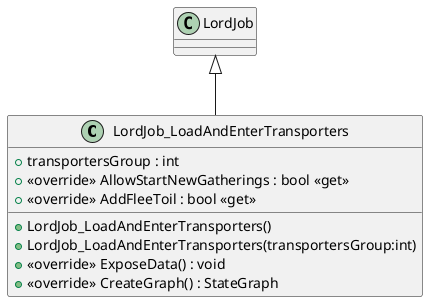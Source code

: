 @startuml
class LordJob_LoadAndEnterTransporters {
    + transportersGroup : int
    + <<override>> AllowStartNewGatherings : bool <<get>>
    + <<override>> AddFleeToil : bool <<get>>
    + LordJob_LoadAndEnterTransporters()
    + LordJob_LoadAndEnterTransporters(transportersGroup:int)
    + <<override>> ExposeData() : void
    + <<override>> CreateGraph() : StateGraph
}
LordJob <|-- LordJob_LoadAndEnterTransporters
@enduml
